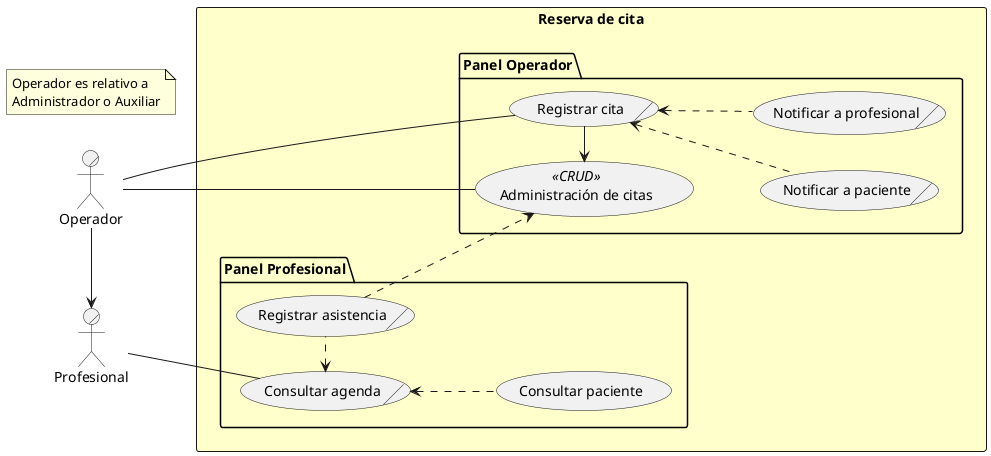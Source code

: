 @startuml
left to right direction
actor/ Operador
actor/ Profesional
note as Nota
  Operador es relativo a
  Administrador o Auxiliar
end note

rectangle "Reserva de cita" #BUSINESS {
  package "Panel Operador" {
    usecase "Administración de citas" as AdminCitas << CRUD >>
    usecase/ "Registrar cita" as Citar
    usecase/ "Notificar a paciente" as NotificarPaciente
    usecase/ "Notificar a profesional" as NotificarProfesional
  }
  package "Panel Profesional" {
    usecase/ "Consultar agenda" as Agenda
    usecase "Consultar paciente" as ConsultarPaciente
    usecase/ "Registrar asistencia" as Asistencia
  }
}
Operador -- AdminCitas
Operador -- Citar
Profesional -- Agenda
Operador -> Profesional
Citar -> AdminCitas
Citar <.. NotificarPaciente
Citar <.. NotificarProfesional
Agenda <.. ConsultarPaciente
Agenda <. Asistencia
Asistencia -.> AdminCitas
@enduml